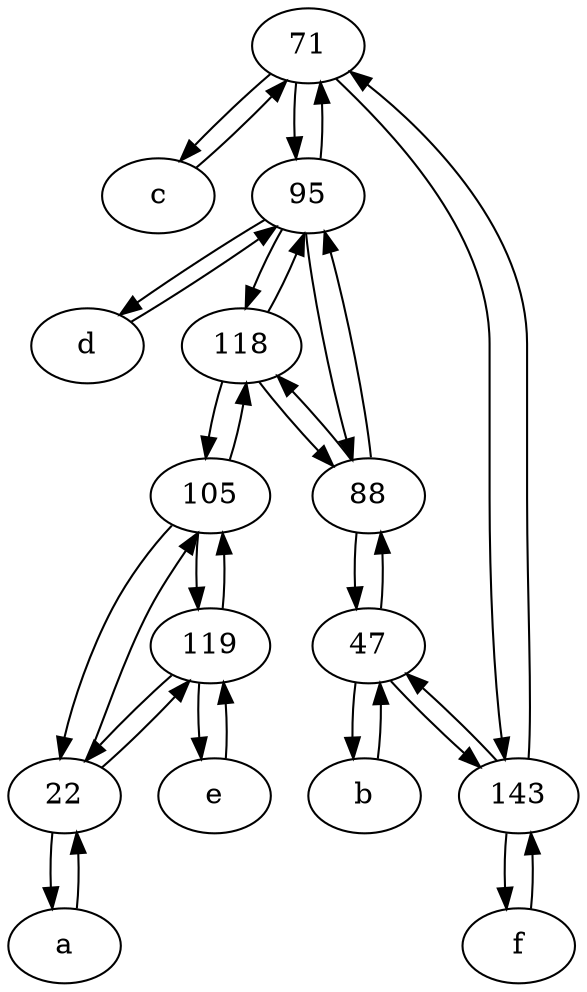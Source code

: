 digraph  {
	71;
	c [pos="20,10!"];
	105;
	119;
	e [pos="30,50!"];
	95;
	88;
	a [pos="40,10!"];
	143;
	f [pos="15,45!"];
	47;
	22;
	d [pos="20,30!"];
	b [pos="50,20!"];
	118;
	118 -> 95;
	47 -> 143;
	47 -> b;
	95 -> d;
	118 -> 88;
	143 -> 47;
	105 -> 118;
	105 -> 22;
	119 -> 22;
	119 -> e;
	88 -> 47;
	118 -> 105;
	47 -> 88;
	95 -> 118;
	143 -> 71;
	71 -> 143;
	143 -> f;
	95 -> 71;
	22 -> 105;
	22 -> 119;
	d -> 95;
	f -> 143;
	88 -> 118;
	c -> 71;
	e -> 119;
	105 -> 119;
	71 -> c;
	119 -> 105;
	71 -> 95;
	a -> 22;
	95 -> 88;
	22 -> a;
	b -> 47;
	88 -> 95;

	}